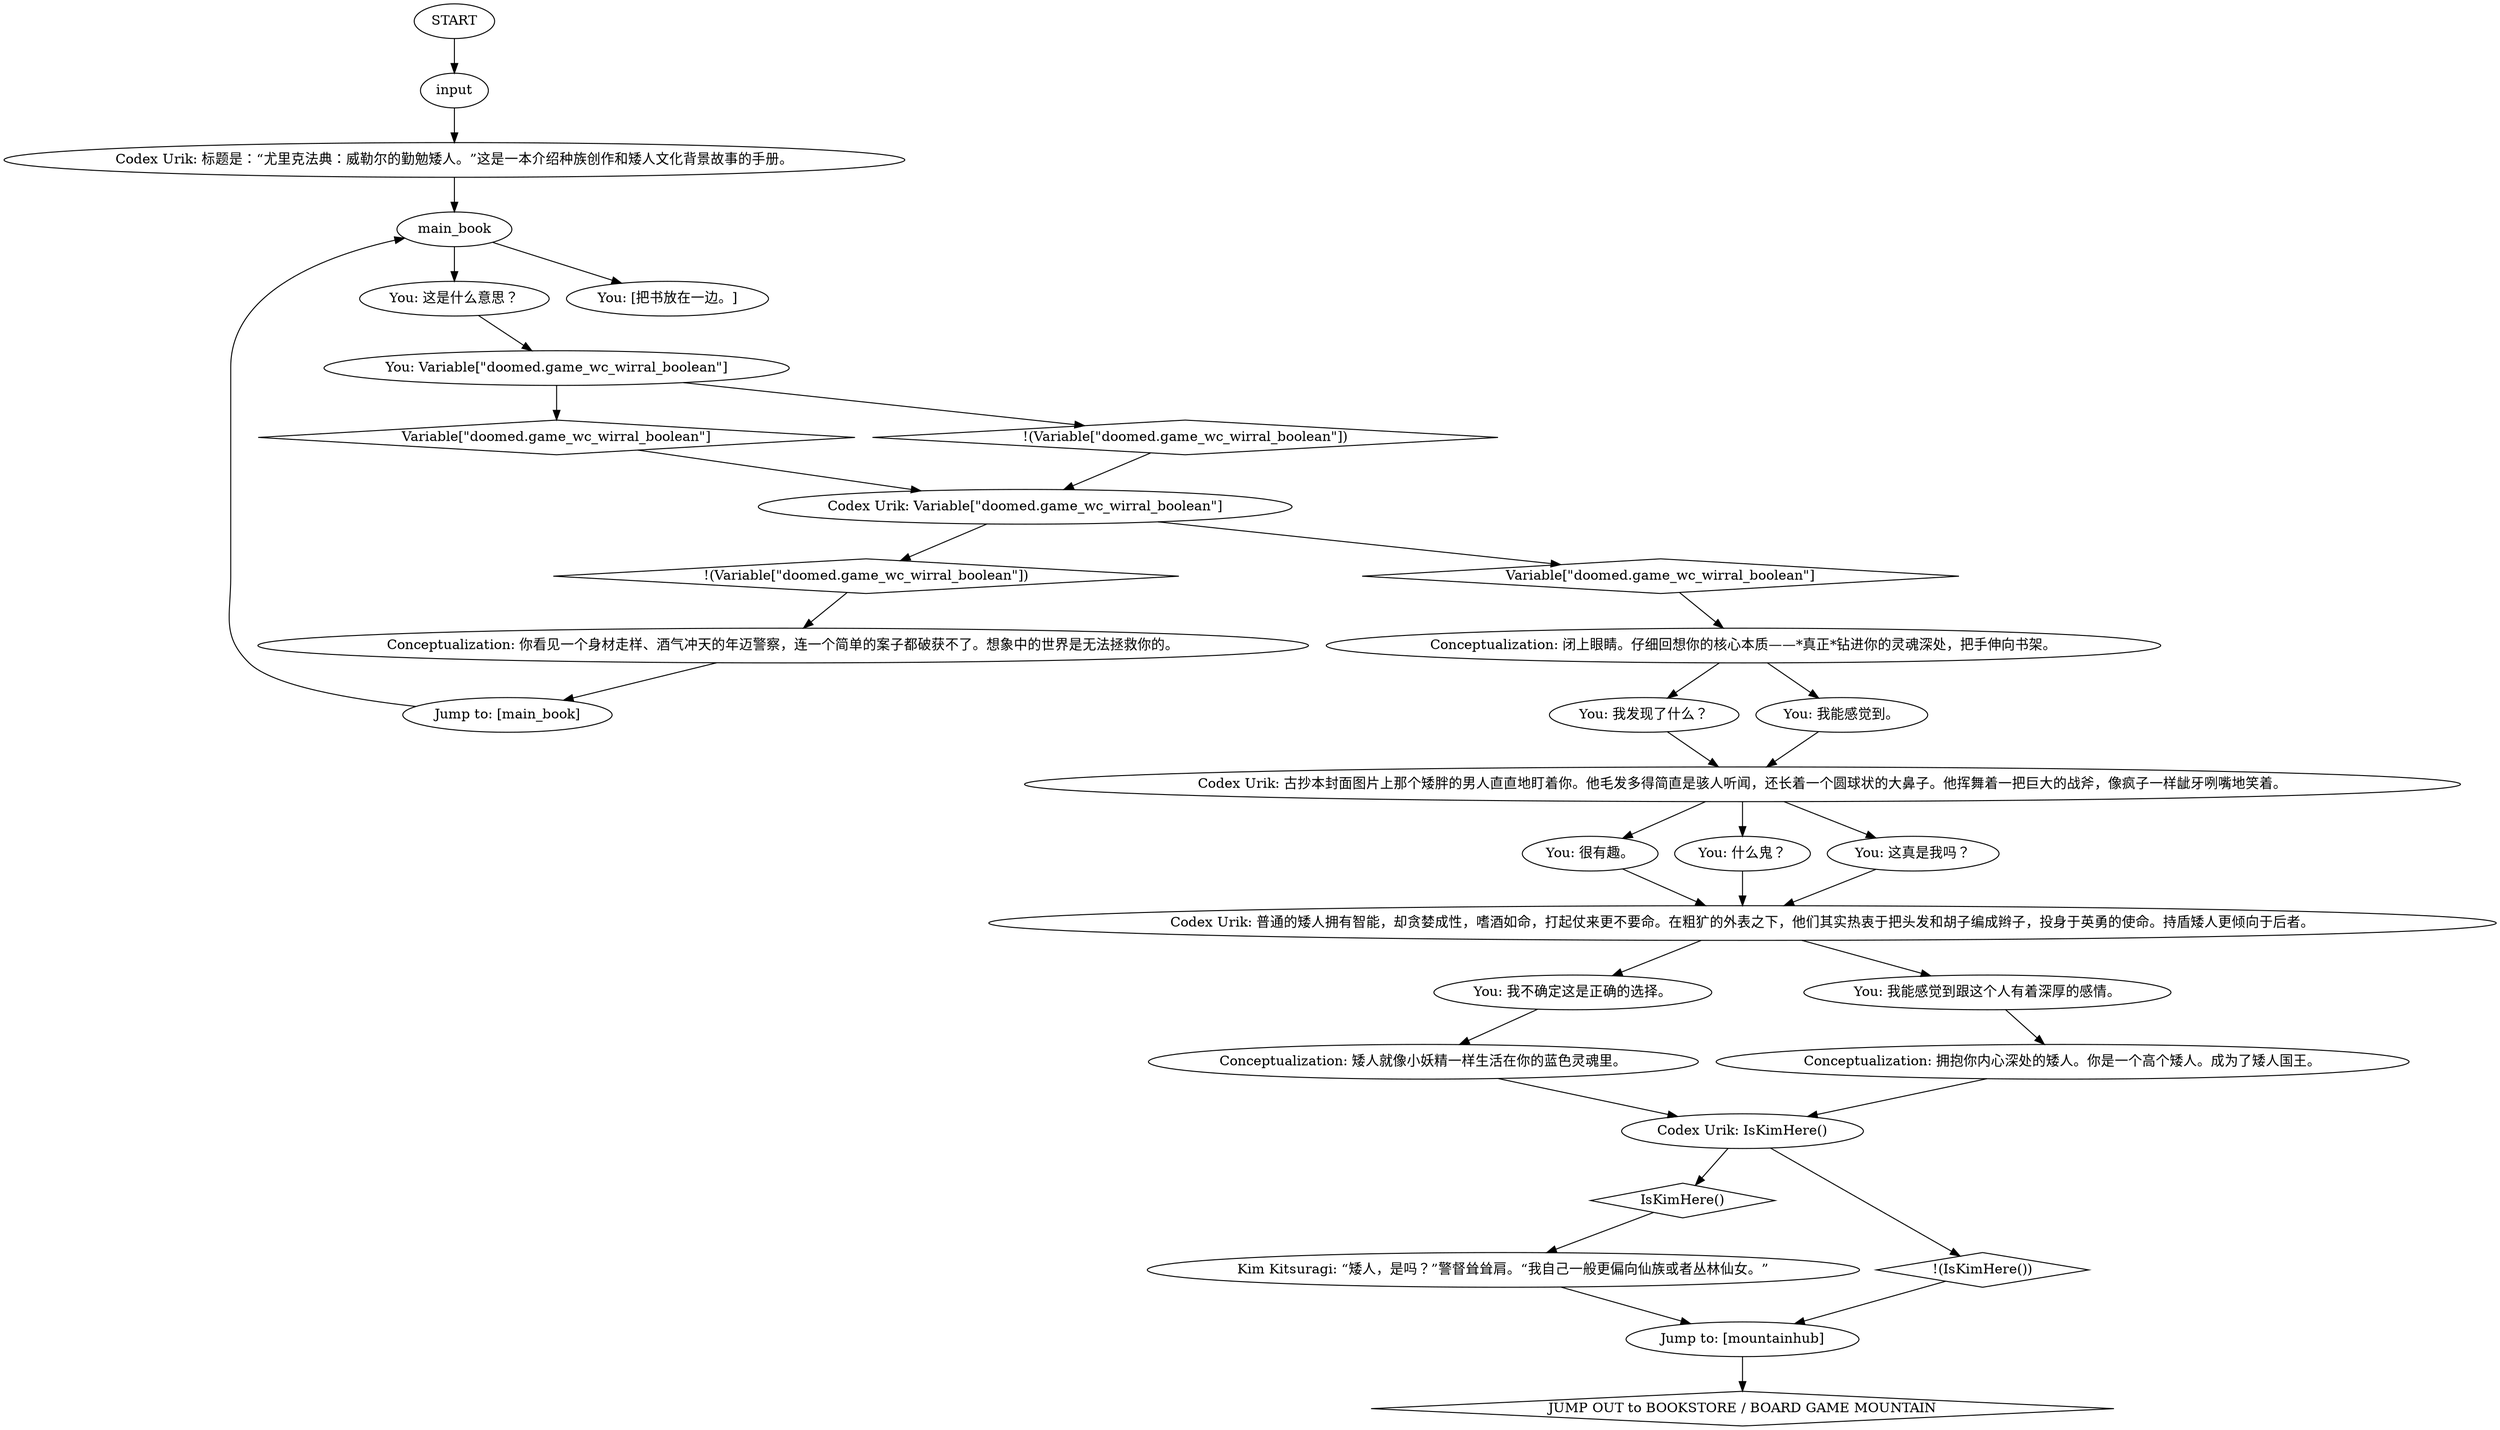 # INVENTORY / CODEX URIK
# An introductory race creation and dweorg cultural backstory manual available to purchase in the board game mountain.
# ==================================================
digraph G {
	  0 [label="START"];
	  1 [label="input"];
	  2 [label="Codex Urik: 普通的矮人拥有智能，却贪婪成性，嗜酒如命，打起仗来更不要命。在粗犷的外表之下，他们其实热衷于把头发和胡子编成辫子，投身于英勇的使命。持盾矮人更倾向于后者。"];
	  3 [label="Jump to: [main_book]"];
	  4 [label="Codex Urik: 标题是：“尤里克法典：威勒尔的勤勉矮人。”这是一本介绍种族创作和矮人文化背景故事的手册。"];
	  5 [label="Codex Urik: Variable[\"doomed.game_wc_wirral_boolean\"]"];
	  6 [label="Variable[\"doomed.game_wc_wirral_boolean\"]", shape=diamond];
	  7 [label="!(Variable[\"doomed.game_wc_wirral_boolean\"])", shape=diamond];
	  8 [label="You: 很有趣。"];
	  9 [label="Conceptualization: 拥抱你内心深处的矮人。你是一个高个矮人。成为了矮人国王。"];
	  10 [label="main_book"];
	  11 [label="You: 我不确定这是正确的选择。"];
	  12 [label="Conceptualization: 你看见一个身材走样、酒气冲天的年迈警察，连一个简单的案子都破获不了。想象中的世界是无法拯救你的。"];
	  13 [label="Kim Kitsuragi: “矮人，是吗？”警督耸耸肩。“我自己一般更偏向仙族或者丛林仙女。”"];
	  14 [label="You: 我能感觉到跟这个人有着深厚的感情。"];
	  15 [label="Conceptualization: 闭上眼睛。仔细回想你的核心本质——*真正*钻进你的灵魂深处，把手伸向书架。"];
	  16 [label="You: 我发现了什么？"];
	  17 [label="Jump to: [mountainhub]"];
	  18 [label="Codex Urik: 古抄本封面图片上那个矮胖的男人直直地盯着你。他毛发多得简直是骇人听闻，还长着一个圆球状的大鼻子。他挥舞着一把巨大的战斧，像疯子一样龇牙咧嘴地笑着。"];
	  19 [label="You: 这是什么意思？"];
	  20 [label="You: Variable[\"doomed.game_wc_wirral_boolean\"]"];
	  21 [label="Variable[\"doomed.game_wc_wirral_boolean\"]", shape=diamond];
	  22 [label="!(Variable[\"doomed.game_wc_wirral_boolean\"])", shape=diamond];
	  23 [label="You: 什么鬼？"];
	  24 [label="Codex Urik: IsKimHere()"];
	  25 [label="IsKimHere()", shape=diamond];
	  26 [label="!(IsKimHere())", shape=diamond];
	  27 [label="You: [把书放在一边。]"];
	  29 [label="You: 我能感觉到。"];
	  30 [label="You: 这真是我吗？"];
	  31 [label="Conceptualization: 矮人就像小妖精一样生活在你的蓝色灵魂里。"];
	  5760016 [label="JUMP OUT to BOOKSTORE / BOARD GAME MOUNTAIN", shape=diamond];
	  0 -> 1
	  1 -> 4
	  2 -> 11
	  2 -> 14
	  3 -> 10
	  4 -> 10
	  5 -> 6
	  5 -> 7
	  6 -> 15
	  7 -> 12
	  8 -> 2
	  9 -> 24
	  10 -> 27
	  10 -> 19
	  11 -> 31
	  12 -> 3
	  13 -> 17
	  14 -> 9
	  15 -> 16
	  15 -> 29
	  16 -> 18
	  17 -> 5760016
	  18 -> 8
	  18 -> 30
	  18 -> 23
	  19 -> 20
	  20 -> 21
	  20 -> 22
	  21 -> 5
	  22 -> 5
	  23 -> 2
	  24 -> 25
	  24 -> 26
	  25 -> 13
	  26 -> 17
	  29 -> 18
	  30 -> 2
	  31 -> 24
}

